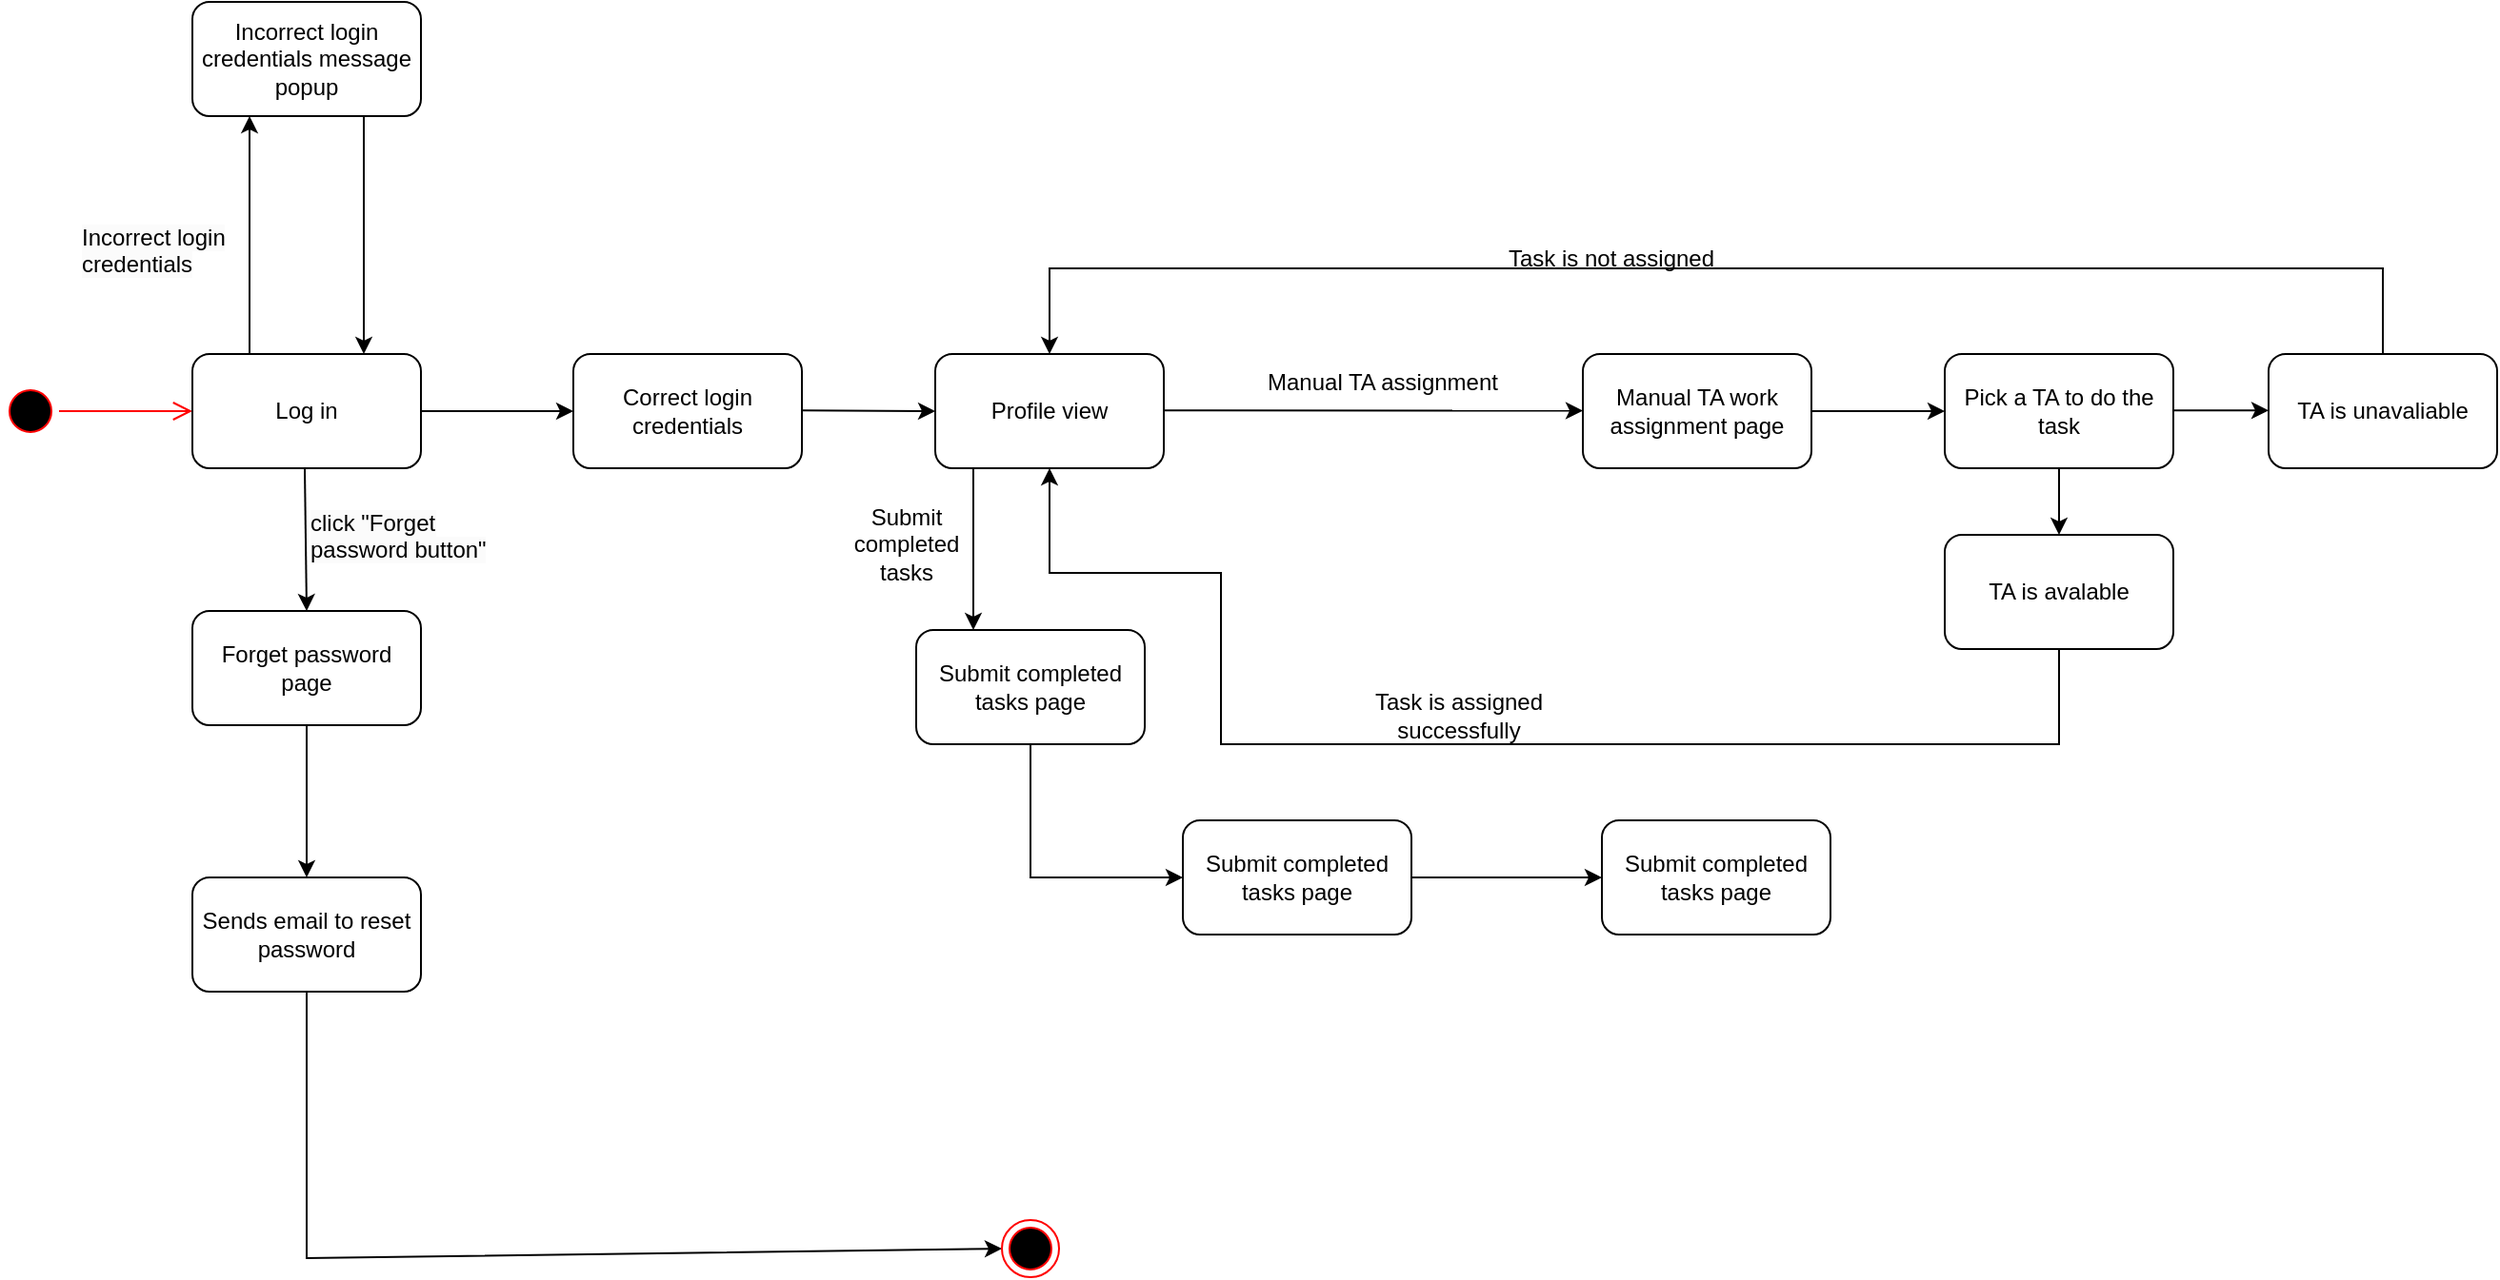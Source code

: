 <mxfile version="26.1.1">
  <diagram name="Page-1" id="UEwbOecRu84DVzue0_Sg">
    <mxGraphModel grid="1" page="1" gridSize="10" guides="1" tooltips="1" connect="1" arrows="1" fold="1" pageScale="1" pageWidth="850" pageHeight="1100" math="0" shadow="0">
      <root>
        <mxCell id="0" />
        <mxCell id="1" parent="0" />
        <mxCell id="WpSMhEHBoNJNKIzTw2ys-1" value="" style="ellipse;html=1;shape=startState;fillColor=#000000;strokeColor=#ff0000;" vertex="1" parent="1">
          <mxGeometry x="-160" y="60" width="30" height="30" as="geometry" />
        </mxCell>
        <mxCell id="WpSMhEHBoNJNKIzTw2ys-2" value="" style="edgeStyle=orthogonalEdgeStyle;html=1;verticalAlign=bottom;endArrow=open;endSize=8;strokeColor=#ff0000;rounded=0;" edge="1" parent="1" source="WpSMhEHBoNJNKIzTw2ys-1">
          <mxGeometry relative="1" as="geometry">
            <mxPoint x="-60" y="75" as="targetPoint" />
          </mxGeometry>
        </mxCell>
        <mxCell id="WpSMhEHBoNJNKIzTw2ys-4" value="Log in" style="rounded=1;whiteSpace=wrap;html=1;" vertex="1" parent="1">
          <mxGeometry x="-60" y="45" width="120" height="60" as="geometry" />
        </mxCell>
        <mxCell id="WpSMhEHBoNJNKIzTw2ys-6" value="" style="endArrow=classic;html=1;rounded=0;exitX=1;exitY=0.5;exitDx=0;exitDy=0;" edge="1" parent="1" source="WpSMhEHBoNJNKIzTw2ys-4">
          <mxGeometry width="50" height="50" relative="1" as="geometry">
            <mxPoint x="600" y="130" as="sourcePoint" />
            <mxPoint x="140" y="75" as="targetPoint" />
          </mxGeometry>
        </mxCell>
        <mxCell id="WpSMhEHBoNJNKIzTw2ys-7" value="Profile view" style="rounded=1;whiteSpace=wrap;html=1;" vertex="1" parent="1">
          <mxGeometry x="330" y="45" width="120" height="60" as="geometry" />
        </mxCell>
        <mxCell id="WpSMhEHBoNJNKIzTw2ys-8" value="" style="endArrow=classic;html=1;rounded=0;exitX=1;exitY=0.5;exitDx=0;exitDy=0;" edge="1" parent="1">
          <mxGeometry width="50" height="50" relative="1" as="geometry">
            <mxPoint x="450" y="74.66" as="sourcePoint" />
            <mxPoint x="670" y="74.79" as="targetPoint" />
          </mxGeometry>
        </mxCell>
        <mxCell id="WpSMhEHBoNJNKIzTw2ys-10" value="Manual TA work assignment page" style="rounded=1;whiteSpace=wrap;html=1;" vertex="1" parent="1">
          <mxGeometry x="670" y="45" width="120" height="60" as="geometry" />
        </mxCell>
        <mxCell id="WpSMhEHBoNJNKIzTw2ys-11" value="Submit completed tasks page" style="rounded=1;whiteSpace=wrap;html=1;" vertex="1" parent="1">
          <mxGeometry x="320" y="190" width="120" height="60" as="geometry" />
        </mxCell>
        <mxCell id="WpSMhEHBoNJNKIzTw2ys-12" value="" style="endArrow=classic;html=1;rounded=0;entryX=0.25;entryY=0;entryDx=0;entryDy=0;exitX=0.5;exitY=1.083;exitDx=0;exitDy=0;exitPerimeter=0;" edge="1" parent="1" target="WpSMhEHBoNJNKIzTw2ys-11">
          <mxGeometry width="50" height="50" relative="1" as="geometry">
            <mxPoint x="349.99" y="105.0" as="sourcePoint" />
            <mxPoint x="349.99" y="185.02" as="targetPoint" />
          </mxGeometry>
        </mxCell>
        <mxCell id="WpSMhEHBoNJNKIzTw2ys-13" value="" style="endArrow=classic;html=1;rounded=0;exitX=1;exitY=0.5;exitDx=0;exitDy=0;" edge="1" parent="1">
          <mxGeometry width="50" height="50" relative="1" as="geometry">
            <mxPoint x="960" y="74.66" as="sourcePoint" />
            <mxPoint x="1030" y="74.66" as="targetPoint" />
          </mxGeometry>
        </mxCell>
        <mxCell id="WpSMhEHBoNJNKIzTw2ys-14" value="TA is unavaliable" style="rounded=1;whiteSpace=wrap;html=1;" vertex="1" parent="1">
          <mxGeometry x="1030" y="45" width="120" height="60" as="geometry" />
        </mxCell>
        <mxCell id="WpSMhEHBoNJNKIzTw2ys-17" value="" style="endArrow=classic;html=1;rounded=0;exitX=0.5;exitY=0;exitDx=0;exitDy=0;entryX=0.5;entryY=0;entryDx=0;entryDy=0;" edge="1" parent="1" source="WpSMhEHBoNJNKIzTw2ys-14" target="WpSMhEHBoNJNKIzTw2ys-7">
          <mxGeometry width="50" height="50" relative="1" as="geometry">
            <mxPoint x="460" y="100" as="sourcePoint" />
            <mxPoint x="400" as="targetPoint" />
            <Array as="points">
              <mxPoint x="1090" />
              <mxPoint x="390" />
            </Array>
          </mxGeometry>
        </mxCell>
        <mxCell id="WpSMhEHBoNJNKIzTw2ys-18" value="TA is avalable" style="rounded=1;whiteSpace=wrap;html=1;" vertex="1" parent="1">
          <mxGeometry x="860" y="140" width="120" height="60" as="geometry" />
        </mxCell>
        <mxCell id="WpSMhEHBoNJNKIzTw2ys-19" value="" style="endArrow=classic;html=1;rounded=0;exitX=0.5;exitY=1;exitDx=0;exitDy=0;entryX=0.5;entryY=0;entryDx=0;entryDy=0;" edge="1" parent="1" target="WpSMhEHBoNJNKIzTw2ys-18">
          <mxGeometry width="50" height="50" relative="1" as="geometry">
            <mxPoint x="920" y="105" as="sourcePoint" />
            <mxPoint x="810" y="240" as="targetPoint" />
          </mxGeometry>
        </mxCell>
        <mxCell id="WpSMhEHBoNJNKIzTw2ys-20" value="Task is assigned successfully" style="text;strokeColor=none;align=center;fillColor=none;html=1;verticalAlign=middle;whiteSpace=wrap;rounded=0;" vertex="1" parent="1">
          <mxGeometry x="540" y="220" width="130" height="30" as="geometry" />
        </mxCell>
        <mxCell id="WpSMhEHBoNJNKIzTw2ys-21" value="" style="endArrow=classic;html=1;rounded=0;exitX=0.5;exitY=1;exitDx=0;exitDy=0;entryX=0.5;entryY=1;entryDx=0;entryDy=0;" edge="1" parent="1" source="WpSMhEHBoNJNKIzTw2ys-18" target="WpSMhEHBoNJNKIzTw2ys-7">
          <mxGeometry width="50" height="50" relative="1" as="geometry">
            <mxPoint x="570" y="140" as="sourcePoint" />
            <mxPoint x="620" y="90" as="targetPoint" />
            <Array as="points">
              <mxPoint x="920" y="250" />
              <mxPoint x="480" y="250" />
              <mxPoint x="480" y="160" />
              <mxPoint x="390" y="160" />
            </Array>
          </mxGeometry>
        </mxCell>
        <mxCell id="WpSMhEHBoNJNKIzTw2ys-22" value="Task is not assigned" style="text;strokeColor=none;align=center;fillColor=none;html=1;verticalAlign=middle;whiteSpace=wrap;rounded=0;" vertex="1" parent="1">
          <mxGeometry x="620" y="-20" width="130" height="30" as="geometry" />
        </mxCell>
        <mxCell id="WpSMhEHBoNJNKIzTw2ys-23" value="Correct login credentials" style="rounded=1;whiteSpace=wrap;html=1;" vertex="1" parent="1">
          <mxGeometry x="140" y="45" width="120" height="60" as="geometry" />
        </mxCell>
        <mxCell id="WpSMhEHBoNJNKIzTw2ys-24" value="" style="endArrow=classic;html=1;rounded=0;exitX=1;exitY=0.5;exitDx=0;exitDy=0;" edge="1" parent="1">
          <mxGeometry width="50" height="50" relative="1" as="geometry">
            <mxPoint x="260" y="74.66" as="sourcePoint" />
            <mxPoint x="330" y="75" as="targetPoint" />
          </mxGeometry>
        </mxCell>
        <mxCell id="WpSMhEHBoNJNKIzTw2ys-25" value="" style="endArrow=classic;html=1;rounded=0;exitX=0.5;exitY=0;exitDx=0;exitDy=0;entryX=0.25;entryY=1;entryDx=0;entryDy=0;" edge="1" parent="1" target="WpSMhEHBoNJNKIzTw2ys-26">
          <mxGeometry width="50" height="50" relative="1" as="geometry">
            <mxPoint x="-30.0" y="45" as="sourcePoint" />
            <mxPoint x="-30" y="-20" as="targetPoint" />
          </mxGeometry>
        </mxCell>
        <mxCell id="WpSMhEHBoNJNKIzTw2ys-26" value="Incorrect login credentials message popup" style="rounded=1;whiteSpace=wrap;html=1;" vertex="1" parent="1">
          <mxGeometry x="-60" y="-140" width="120" height="60" as="geometry" />
        </mxCell>
        <mxCell id="WpSMhEHBoNJNKIzTw2ys-27" value="" style="endArrow=classic;html=1;rounded=0;exitX=0.5;exitY=0;exitDx=0;exitDy=0;entryX=0.25;entryY=1;entryDx=0;entryDy=0;" edge="1" parent="1">
          <mxGeometry width="50" height="50" relative="1" as="geometry">
            <mxPoint x="30" y="-80" as="sourcePoint" />
            <mxPoint x="30.0" y="45" as="targetPoint" />
          </mxGeometry>
        </mxCell>
        <mxCell id="WpSMhEHBoNJNKIzTw2ys-28" value="" style="endArrow=classic;html=1;rounded=0;exitX=0.5;exitY=0;exitDx=0;exitDy=0;entryX=0.5;entryY=0;entryDx=0;entryDy=0;" edge="1" parent="1" target="WpSMhEHBoNJNKIzTw2ys-29">
          <mxGeometry width="50" height="50" relative="1" as="geometry">
            <mxPoint x="-1" y="105" as="sourcePoint" />
            <mxPoint x="-1.0" y="185" as="targetPoint" />
          </mxGeometry>
        </mxCell>
        <mxCell id="WpSMhEHBoNJNKIzTw2ys-29" value="Forget password page" style="rounded=1;whiteSpace=wrap;html=1;" vertex="1" parent="1">
          <mxGeometry x="-60" y="180" width="120" height="60" as="geometry" />
        </mxCell>
        <mxCell id="WpSMhEHBoNJNKIzTw2ys-31" value="" style="endArrow=classic;html=1;rounded=0;exitX=0.5;exitY=1;exitDx=0;exitDy=0;" edge="1" parent="1" source="WpSMhEHBoNJNKIzTw2ys-29">
          <mxGeometry width="50" height="50" relative="1" as="geometry">
            <mxPoint x="190" y="280" as="sourcePoint" />
            <mxPoint y="320" as="targetPoint" />
          </mxGeometry>
        </mxCell>
        <mxCell id="WpSMhEHBoNJNKIzTw2ys-32" value="Sends email to reset password" style="rounded=1;whiteSpace=wrap;html=1;" vertex="1" parent="1">
          <mxGeometry x="-60" y="320" width="120" height="60" as="geometry" />
        </mxCell>
        <mxCell id="WpSMhEHBoNJNKIzTw2ys-35" value="Manual TA assignment" style="text;strokeColor=none;align=center;fillColor=none;html=1;verticalAlign=middle;whiteSpace=wrap;rounded=0;" vertex="1" parent="1">
          <mxGeometry x="500" y="45" width="130" height="30" as="geometry" />
        </mxCell>
        <mxCell id="WpSMhEHBoNJNKIzTw2ys-36" value="&lt;span style=&quot;color: rgb(0, 0, 0); font-family: Helvetica; font-size: 12px; font-style: normal; font-variant-ligatures: normal; font-variant-caps: normal; font-weight: 400; letter-spacing: normal; orphans: 2; text-align: center; text-indent: 0px; text-transform: none; widows: 2; word-spacing: 0px; -webkit-text-stroke-width: 0px; white-space: normal; background-color: rgb(251, 251, 251); text-decoration-thickness: initial; text-decoration-style: initial; text-decoration-color: initial; float: none; display: inline !important;&quot;&gt;Incorrect login credentials&lt;/span&gt;" style="text;whiteSpace=wrap;html=1;" vertex="1" parent="1">
          <mxGeometry x="-120" y="-30" width="90" height="40" as="geometry" />
        </mxCell>
        <mxCell id="WpSMhEHBoNJNKIzTw2ys-37" value="&lt;span style=&quot;color: rgb(0, 0, 0); font-family: Helvetica; font-size: 12px; font-style: normal; font-variant-ligatures: normal; font-variant-caps: normal; font-weight: 400; letter-spacing: normal; orphans: 2; text-align: center; text-indent: 0px; text-transform: none; widows: 2; word-spacing: 0px; -webkit-text-stroke-width: 0px; white-space: normal; background-color: rgb(251, 251, 251); text-decoration-thickness: initial; text-decoration-style: initial; text-decoration-color: initial; float: none; display: inline !important;&quot;&gt;click &quot;Forget password button&quot;&lt;/span&gt;" style="text;whiteSpace=wrap;html=1;" vertex="1" parent="1">
          <mxGeometry y="120" width="100" height="40" as="geometry" />
        </mxCell>
        <mxCell id="WpSMhEHBoNJNKIzTw2ys-40" value="" style="endArrow=classic;html=1;rounded=0;exitX=0.5;exitY=1;exitDx=0;exitDy=0;" edge="1" parent="1" source="WpSMhEHBoNJNKIzTw2ys-11">
          <mxGeometry width="50" height="50" relative="1" as="geometry">
            <mxPoint x="390" y="339.66" as="sourcePoint" />
            <mxPoint x="460" y="320" as="targetPoint" />
            <Array as="points">
              <mxPoint x="380" y="320" />
            </Array>
          </mxGeometry>
        </mxCell>
        <mxCell id="WpSMhEHBoNJNKIzTw2ys-44" value="Submit completed tasks" style="text;strokeColor=none;align=center;fillColor=none;html=1;verticalAlign=middle;whiteSpace=wrap;rounded=0;" vertex="1" parent="1">
          <mxGeometry x="280" y="130" width="70" height="30" as="geometry" />
        </mxCell>
        <mxCell id="WpSMhEHBoNJNKIzTw2ys-39" value="" style="endArrow=classic;html=1;rounded=0;exitX=0.5;exitY=1;exitDx=0;exitDy=0;entryX=0;entryY=0.5;entryDx=0;entryDy=0;" edge="1" parent="1" source="WpSMhEHBoNJNKIzTw2ys-32" target="WpSMhEHBoNJNKIzTw2ys-38">
          <mxGeometry width="50" height="50" relative="1" as="geometry">
            <mxPoint x="70" y="85" as="sourcePoint" />
            <mxPoint x="150" y="85" as="targetPoint" />
            <Array as="points">
              <mxPoint y="520" />
            </Array>
          </mxGeometry>
        </mxCell>
        <mxCell id="WpSMhEHBoNJNKIzTw2ys-38" value="" style="ellipse;html=1;shape=endState;fillColor=#000000;strokeColor=#ff0000;" vertex="1" parent="1">
          <mxGeometry x="365" y="500" width="30" height="30" as="geometry" />
        </mxCell>
        <mxCell id="WpSMhEHBoNJNKIzTw2ys-45" value="Submit completed tasks page" style="rounded=1;whiteSpace=wrap;html=1;" vertex="1" parent="1">
          <mxGeometry x="460" y="290" width="120" height="60" as="geometry" />
        </mxCell>
        <mxCell id="WpSMhEHBoNJNKIzTw2ys-46" value="" style="endArrow=classic;html=1;rounded=0;exitX=1;exitY=0.5;exitDx=0;exitDy=0;" edge="1" parent="1">
          <mxGeometry width="50" height="50" relative="1" as="geometry">
            <mxPoint x="790" y="75" as="sourcePoint" />
            <mxPoint x="860" y="75" as="targetPoint" />
          </mxGeometry>
        </mxCell>
        <mxCell id="WpSMhEHBoNJNKIzTw2ys-48" value="Pick a TA to do the task" style="rounded=1;whiteSpace=wrap;html=1;" vertex="1" parent="1">
          <mxGeometry x="860" y="45" width="120" height="60" as="geometry" />
        </mxCell>
        <mxCell id="WpSMhEHBoNJNKIzTw2ys-49" value="" style="endArrow=classic;html=1;rounded=0;exitX=1;exitY=0.5;exitDx=0;exitDy=0;exitPerimeter=0;" edge="1" parent="1" source="WpSMhEHBoNJNKIzTw2ys-45">
          <mxGeometry width="50" height="50" relative="1" as="geometry">
            <mxPoint x="590" y="330" as="sourcePoint" />
            <mxPoint x="680" y="320" as="targetPoint" />
          </mxGeometry>
        </mxCell>
        <mxCell id="WpSMhEHBoNJNKIzTw2ys-50" value="Submit completed tasks page" style="rounded=1;whiteSpace=wrap;html=1;" vertex="1" parent="1">
          <mxGeometry x="680" y="290" width="120" height="60" as="geometry" />
        </mxCell>
      </root>
    </mxGraphModel>
  </diagram>
</mxfile>
